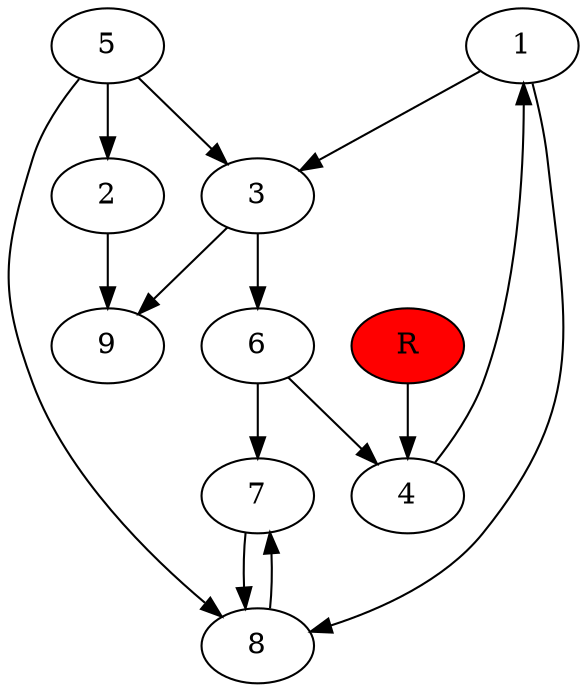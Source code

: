 digraph prb3876 {
	1
	2
	3
	4
	5
	6
	7
	8
	R [fillcolor="#ff0000" style=filled]
	1 -> 3
	1 -> 8
	2 -> 9
	3 -> 6
	3 -> 9
	4 -> 1
	5 -> 2
	5 -> 3
	5 -> 8
	6 -> 4
	6 -> 7
	7 -> 8
	8 -> 7
	R -> 4
}
